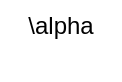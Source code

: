 <mxfile version="24.0.7" type="github">
  <diagram name="Page-1" id="XCW6-5kswVT85GLknC2Q">
    <mxGraphModel dx="825" dy="523" grid="1" gridSize="10" guides="1" tooltips="1" connect="1" arrows="1" fold="1" page="1" pageScale="1" pageWidth="850" pageHeight="1100" math="0" shadow="0">
      <root>
        <mxCell id="0" />
        <mxCell id="1" parent="0" />
        <mxCell id="x_akKosArdOCmukGIzd1-1" value="\&lt;span style=&quot;background-color: initial;&quot;&gt;alpha&lt;/span&gt;&lt;div&gt;&lt;div&gt;&lt;br&gt;&lt;/div&gt;&lt;/div&gt;" style="text;html=1;align=center;verticalAlign=middle;resizable=0;points=[];autosize=1;strokeColor=none;fillColor=none;" vertex="1" parent="1">
          <mxGeometry x="220" y="553" width="60" height="40" as="geometry" />
        </mxCell>
      </root>
    </mxGraphModel>
  </diagram>
</mxfile>

